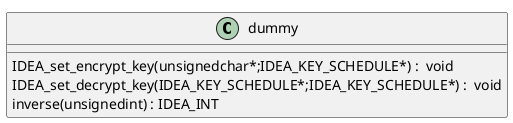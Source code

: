 @startuml
!pragma layout smetana
class dummy {
IDEA_set_encrypt_key(unsignedchar*;IDEA_KEY_SCHEDULE*) :  void  [[[./../../.././qc/crypto/idea/i_skey.c.html#77]]]
IDEA_set_decrypt_key(IDEA_KEY_SCHEDULE*;IDEA_KEY_SCHEDULE*) :  void  [[[./../../.././qc/crypto/idea/i_skey.c.html#117]]]
inverse(unsignedint) : IDEA_INT [[[./../../.././qc/crypto/idea/i_skey.c.html#147]]]
} 
@enduml
